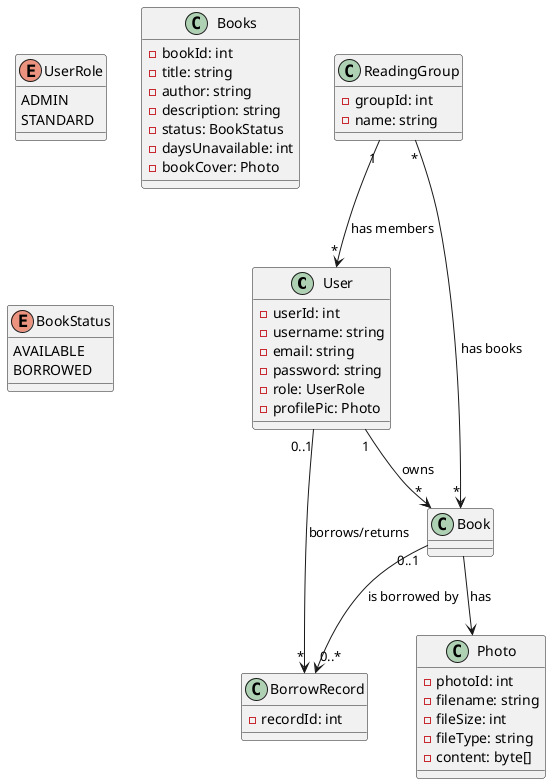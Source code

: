 @startuml

class User {
  -userId: int
  -username: string
  -email: string
  -password: string
  -role: UserRole
  -profilePic: Photo
}

enum UserRole {
  ADMIN
  STANDARD
}

class Books {
  -bookId: int
  -title: string
  -author: string
  -description: string
  -status: BookStatus
  -daysUnavailable: int
  -bookCover: Photo
}

enum BookStatus {
  AVAILABLE
  BORROWED
}

class ReadingGroup {
  -groupId: int
  -name: string
}

class BorrowRecord {
  -recordId: int
}

class Photo {
  -photoId: int
  -filename: string
  -fileSize: int
  -fileType: string
  -content: byte[]
}

User "1" --> "*" Book : owns
User "0..1" --> "*" BorrowRecord : borrows/returns
Book "0..1" --> "0..*" BorrowRecord : is borrowed by
Book --> Photo : has
ReadingGroup "*" --> "*" Book : has books
ReadingGroup "1" --> "*" User : has members

@enduml
